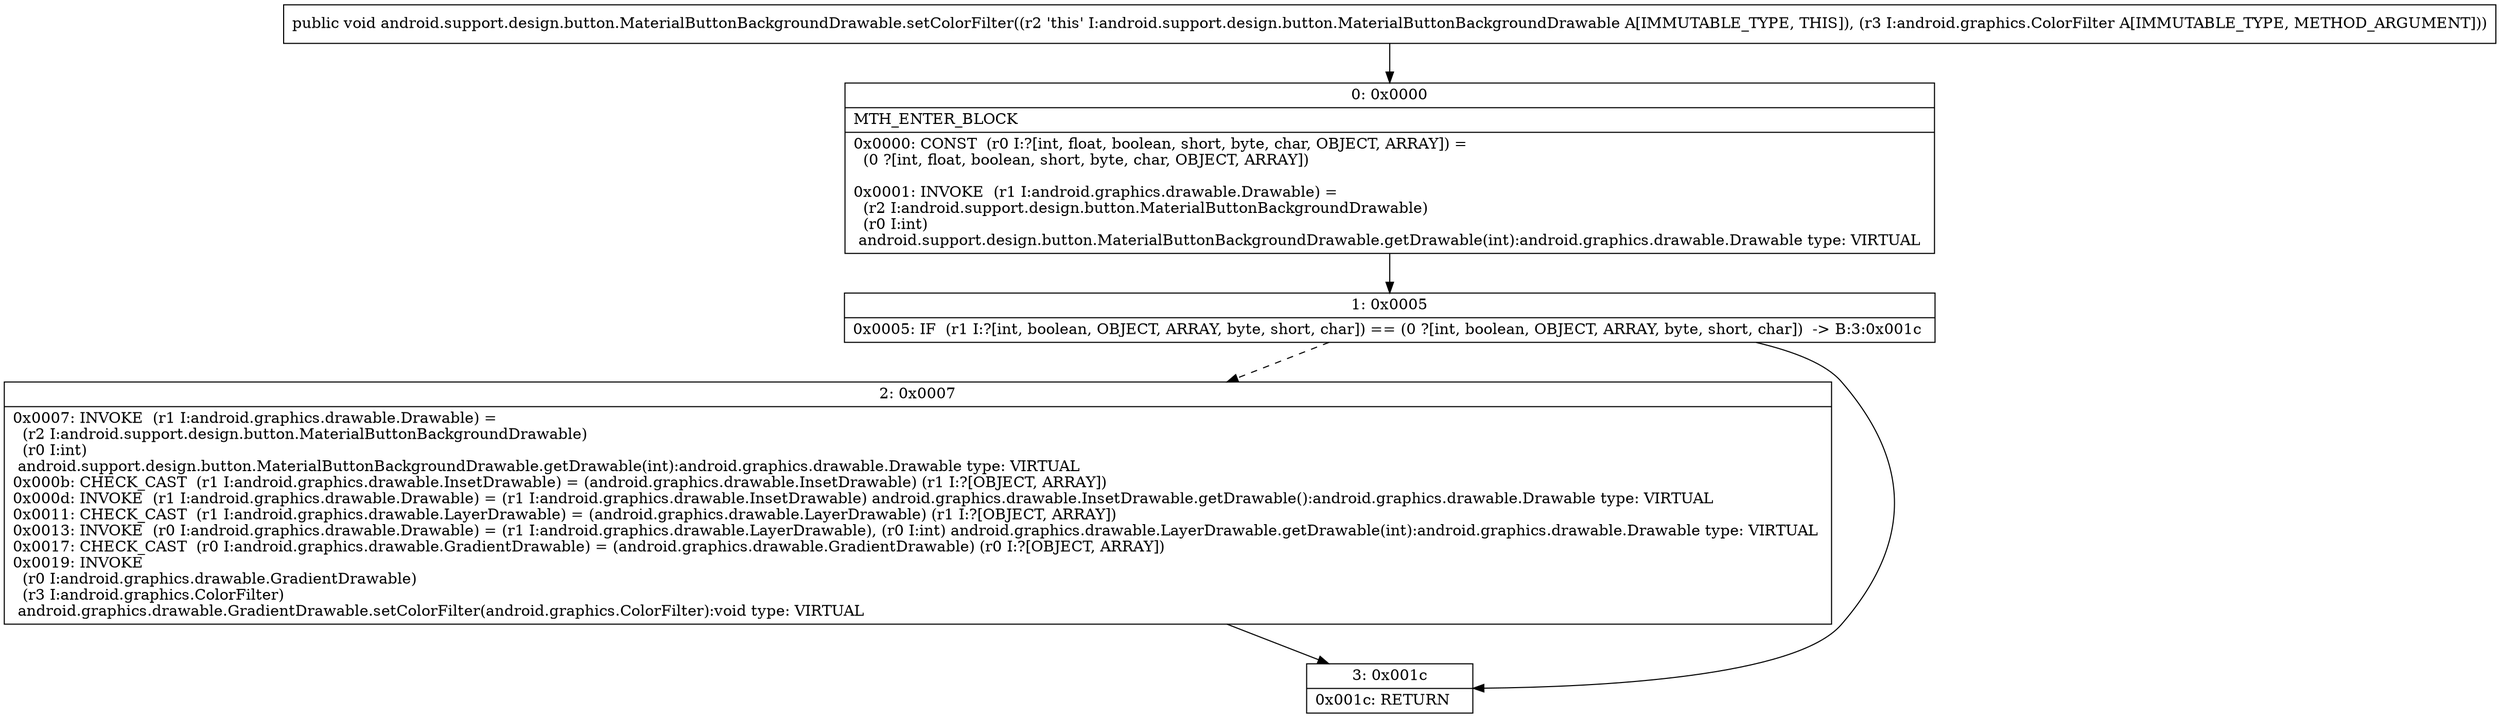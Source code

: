 digraph "CFG forandroid.support.design.button.MaterialButtonBackgroundDrawable.setColorFilter(Landroid\/graphics\/ColorFilter;)V" {
Node_0 [shape=record,label="{0\:\ 0x0000|MTH_ENTER_BLOCK\l|0x0000: CONST  (r0 I:?[int, float, boolean, short, byte, char, OBJECT, ARRAY]) = \l  (0 ?[int, float, boolean, short, byte, char, OBJECT, ARRAY])\l \l0x0001: INVOKE  (r1 I:android.graphics.drawable.Drawable) = \l  (r2 I:android.support.design.button.MaterialButtonBackgroundDrawable)\l  (r0 I:int)\l android.support.design.button.MaterialButtonBackgroundDrawable.getDrawable(int):android.graphics.drawable.Drawable type: VIRTUAL \l}"];
Node_1 [shape=record,label="{1\:\ 0x0005|0x0005: IF  (r1 I:?[int, boolean, OBJECT, ARRAY, byte, short, char]) == (0 ?[int, boolean, OBJECT, ARRAY, byte, short, char])  \-\> B:3:0x001c \l}"];
Node_2 [shape=record,label="{2\:\ 0x0007|0x0007: INVOKE  (r1 I:android.graphics.drawable.Drawable) = \l  (r2 I:android.support.design.button.MaterialButtonBackgroundDrawable)\l  (r0 I:int)\l android.support.design.button.MaterialButtonBackgroundDrawable.getDrawable(int):android.graphics.drawable.Drawable type: VIRTUAL \l0x000b: CHECK_CAST  (r1 I:android.graphics.drawable.InsetDrawable) = (android.graphics.drawable.InsetDrawable) (r1 I:?[OBJECT, ARRAY]) \l0x000d: INVOKE  (r1 I:android.graphics.drawable.Drawable) = (r1 I:android.graphics.drawable.InsetDrawable) android.graphics.drawable.InsetDrawable.getDrawable():android.graphics.drawable.Drawable type: VIRTUAL \l0x0011: CHECK_CAST  (r1 I:android.graphics.drawable.LayerDrawable) = (android.graphics.drawable.LayerDrawable) (r1 I:?[OBJECT, ARRAY]) \l0x0013: INVOKE  (r0 I:android.graphics.drawable.Drawable) = (r1 I:android.graphics.drawable.LayerDrawable), (r0 I:int) android.graphics.drawable.LayerDrawable.getDrawable(int):android.graphics.drawable.Drawable type: VIRTUAL \l0x0017: CHECK_CAST  (r0 I:android.graphics.drawable.GradientDrawable) = (android.graphics.drawable.GradientDrawable) (r0 I:?[OBJECT, ARRAY]) \l0x0019: INVOKE  \l  (r0 I:android.graphics.drawable.GradientDrawable)\l  (r3 I:android.graphics.ColorFilter)\l android.graphics.drawable.GradientDrawable.setColorFilter(android.graphics.ColorFilter):void type: VIRTUAL \l}"];
Node_3 [shape=record,label="{3\:\ 0x001c|0x001c: RETURN   \l}"];
MethodNode[shape=record,label="{public void android.support.design.button.MaterialButtonBackgroundDrawable.setColorFilter((r2 'this' I:android.support.design.button.MaterialButtonBackgroundDrawable A[IMMUTABLE_TYPE, THIS]), (r3 I:android.graphics.ColorFilter A[IMMUTABLE_TYPE, METHOD_ARGUMENT])) }"];
MethodNode -> Node_0;
Node_0 -> Node_1;
Node_1 -> Node_2[style=dashed];
Node_1 -> Node_3;
Node_2 -> Node_3;
}

